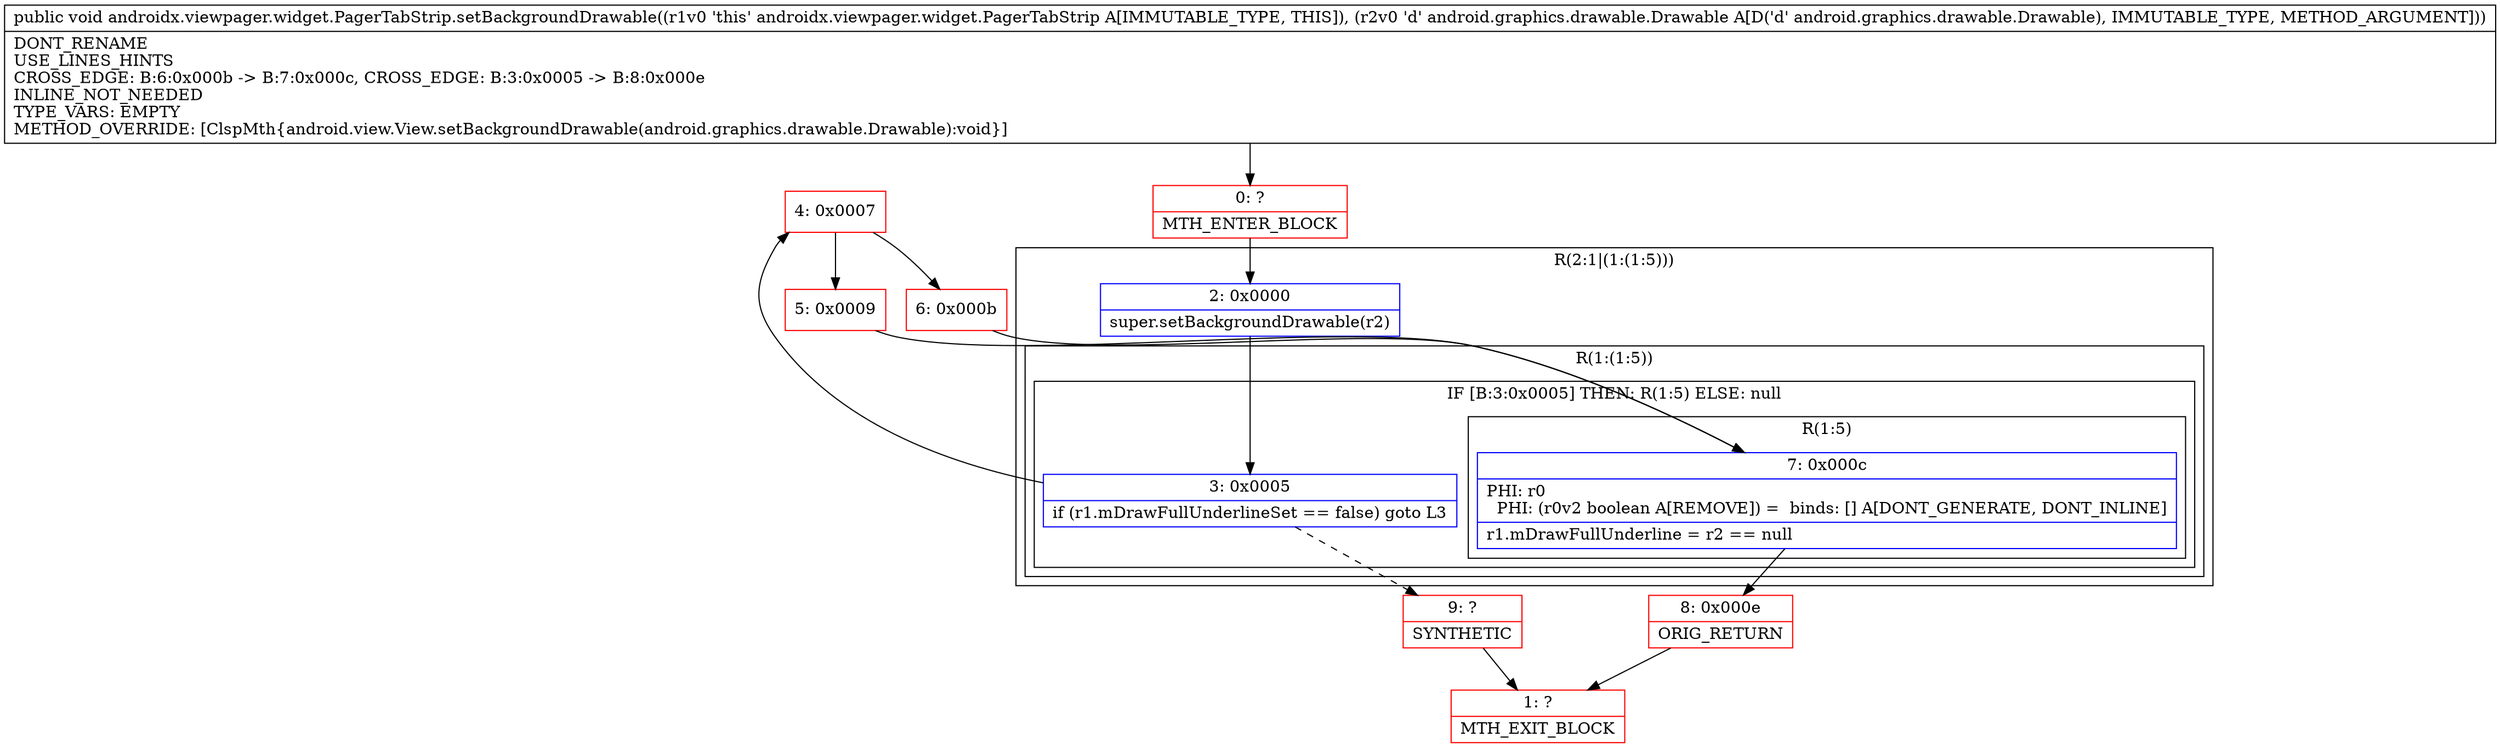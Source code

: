 digraph "CFG forandroidx.viewpager.widget.PagerTabStrip.setBackgroundDrawable(Landroid\/graphics\/drawable\/Drawable;)V" {
subgraph cluster_Region_859907980 {
label = "R(2:1|(1:(1:5)))";
node [shape=record,color=blue];
Node_2 [shape=record,label="{2\:\ 0x0000|super.setBackgroundDrawable(r2)\l}"];
subgraph cluster_Region_1517994267 {
label = "R(1:(1:5))";
node [shape=record,color=blue];
subgraph cluster_IfRegion_1310893200 {
label = "IF [B:3:0x0005] THEN: R(1:5) ELSE: null";
node [shape=record,color=blue];
Node_3 [shape=record,label="{3\:\ 0x0005|if (r1.mDrawFullUnderlineSet == false) goto L3\l}"];
subgraph cluster_Region_388134710 {
label = "R(1:5)";
node [shape=record,color=blue];
Node_7 [shape=record,label="{7\:\ 0x000c|PHI: r0 \l  PHI: (r0v2 boolean A[REMOVE]) =  binds: [] A[DONT_GENERATE, DONT_INLINE]\l|r1.mDrawFullUnderline = r2 == null\l}"];
}
}
}
}
Node_0 [shape=record,color=red,label="{0\:\ ?|MTH_ENTER_BLOCK\l}"];
Node_4 [shape=record,color=red,label="{4\:\ 0x0007}"];
Node_5 [shape=record,color=red,label="{5\:\ 0x0009}"];
Node_8 [shape=record,color=red,label="{8\:\ 0x000e|ORIG_RETURN\l}"];
Node_1 [shape=record,color=red,label="{1\:\ ?|MTH_EXIT_BLOCK\l}"];
Node_6 [shape=record,color=red,label="{6\:\ 0x000b}"];
Node_9 [shape=record,color=red,label="{9\:\ ?|SYNTHETIC\l}"];
MethodNode[shape=record,label="{public void androidx.viewpager.widget.PagerTabStrip.setBackgroundDrawable((r1v0 'this' androidx.viewpager.widget.PagerTabStrip A[IMMUTABLE_TYPE, THIS]), (r2v0 'd' android.graphics.drawable.Drawable A[D('d' android.graphics.drawable.Drawable), IMMUTABLE_TYPE, METHOD_ARGUMENT]))  | DONT_RENAME\lUSE_LINES_HINTS\lCROSS_EDGE: B:6:0x000b \-\> B:7:0x000c, CROSS_EDGE: B:3:0x0005 \-\> B:8:0x000e\lINLINE_NOT_NEEDED\lTYPE_VARS: EMPTY\lMETHOD_OVERRIDE: [ClspMth\{android.view.View.setBackgroundDrawable(android.graphics.drawable.Drawable):void\}]\l}"];
MethodNode -> Node_0;Node_2 -> Node_3;
Node_3 -> Node_4;
Node_3 -> Node_9[style=dashed];
Node_7 -> Node_8;
Node_0 -> Node_2;
Node_4 -> Node_5;
Node_4 -> Node_6;
Node_5 -> Node_7;
Node_8 -> Node_1;
Node_6 -> Node_7;
Node_9 -> Node_1;
}

